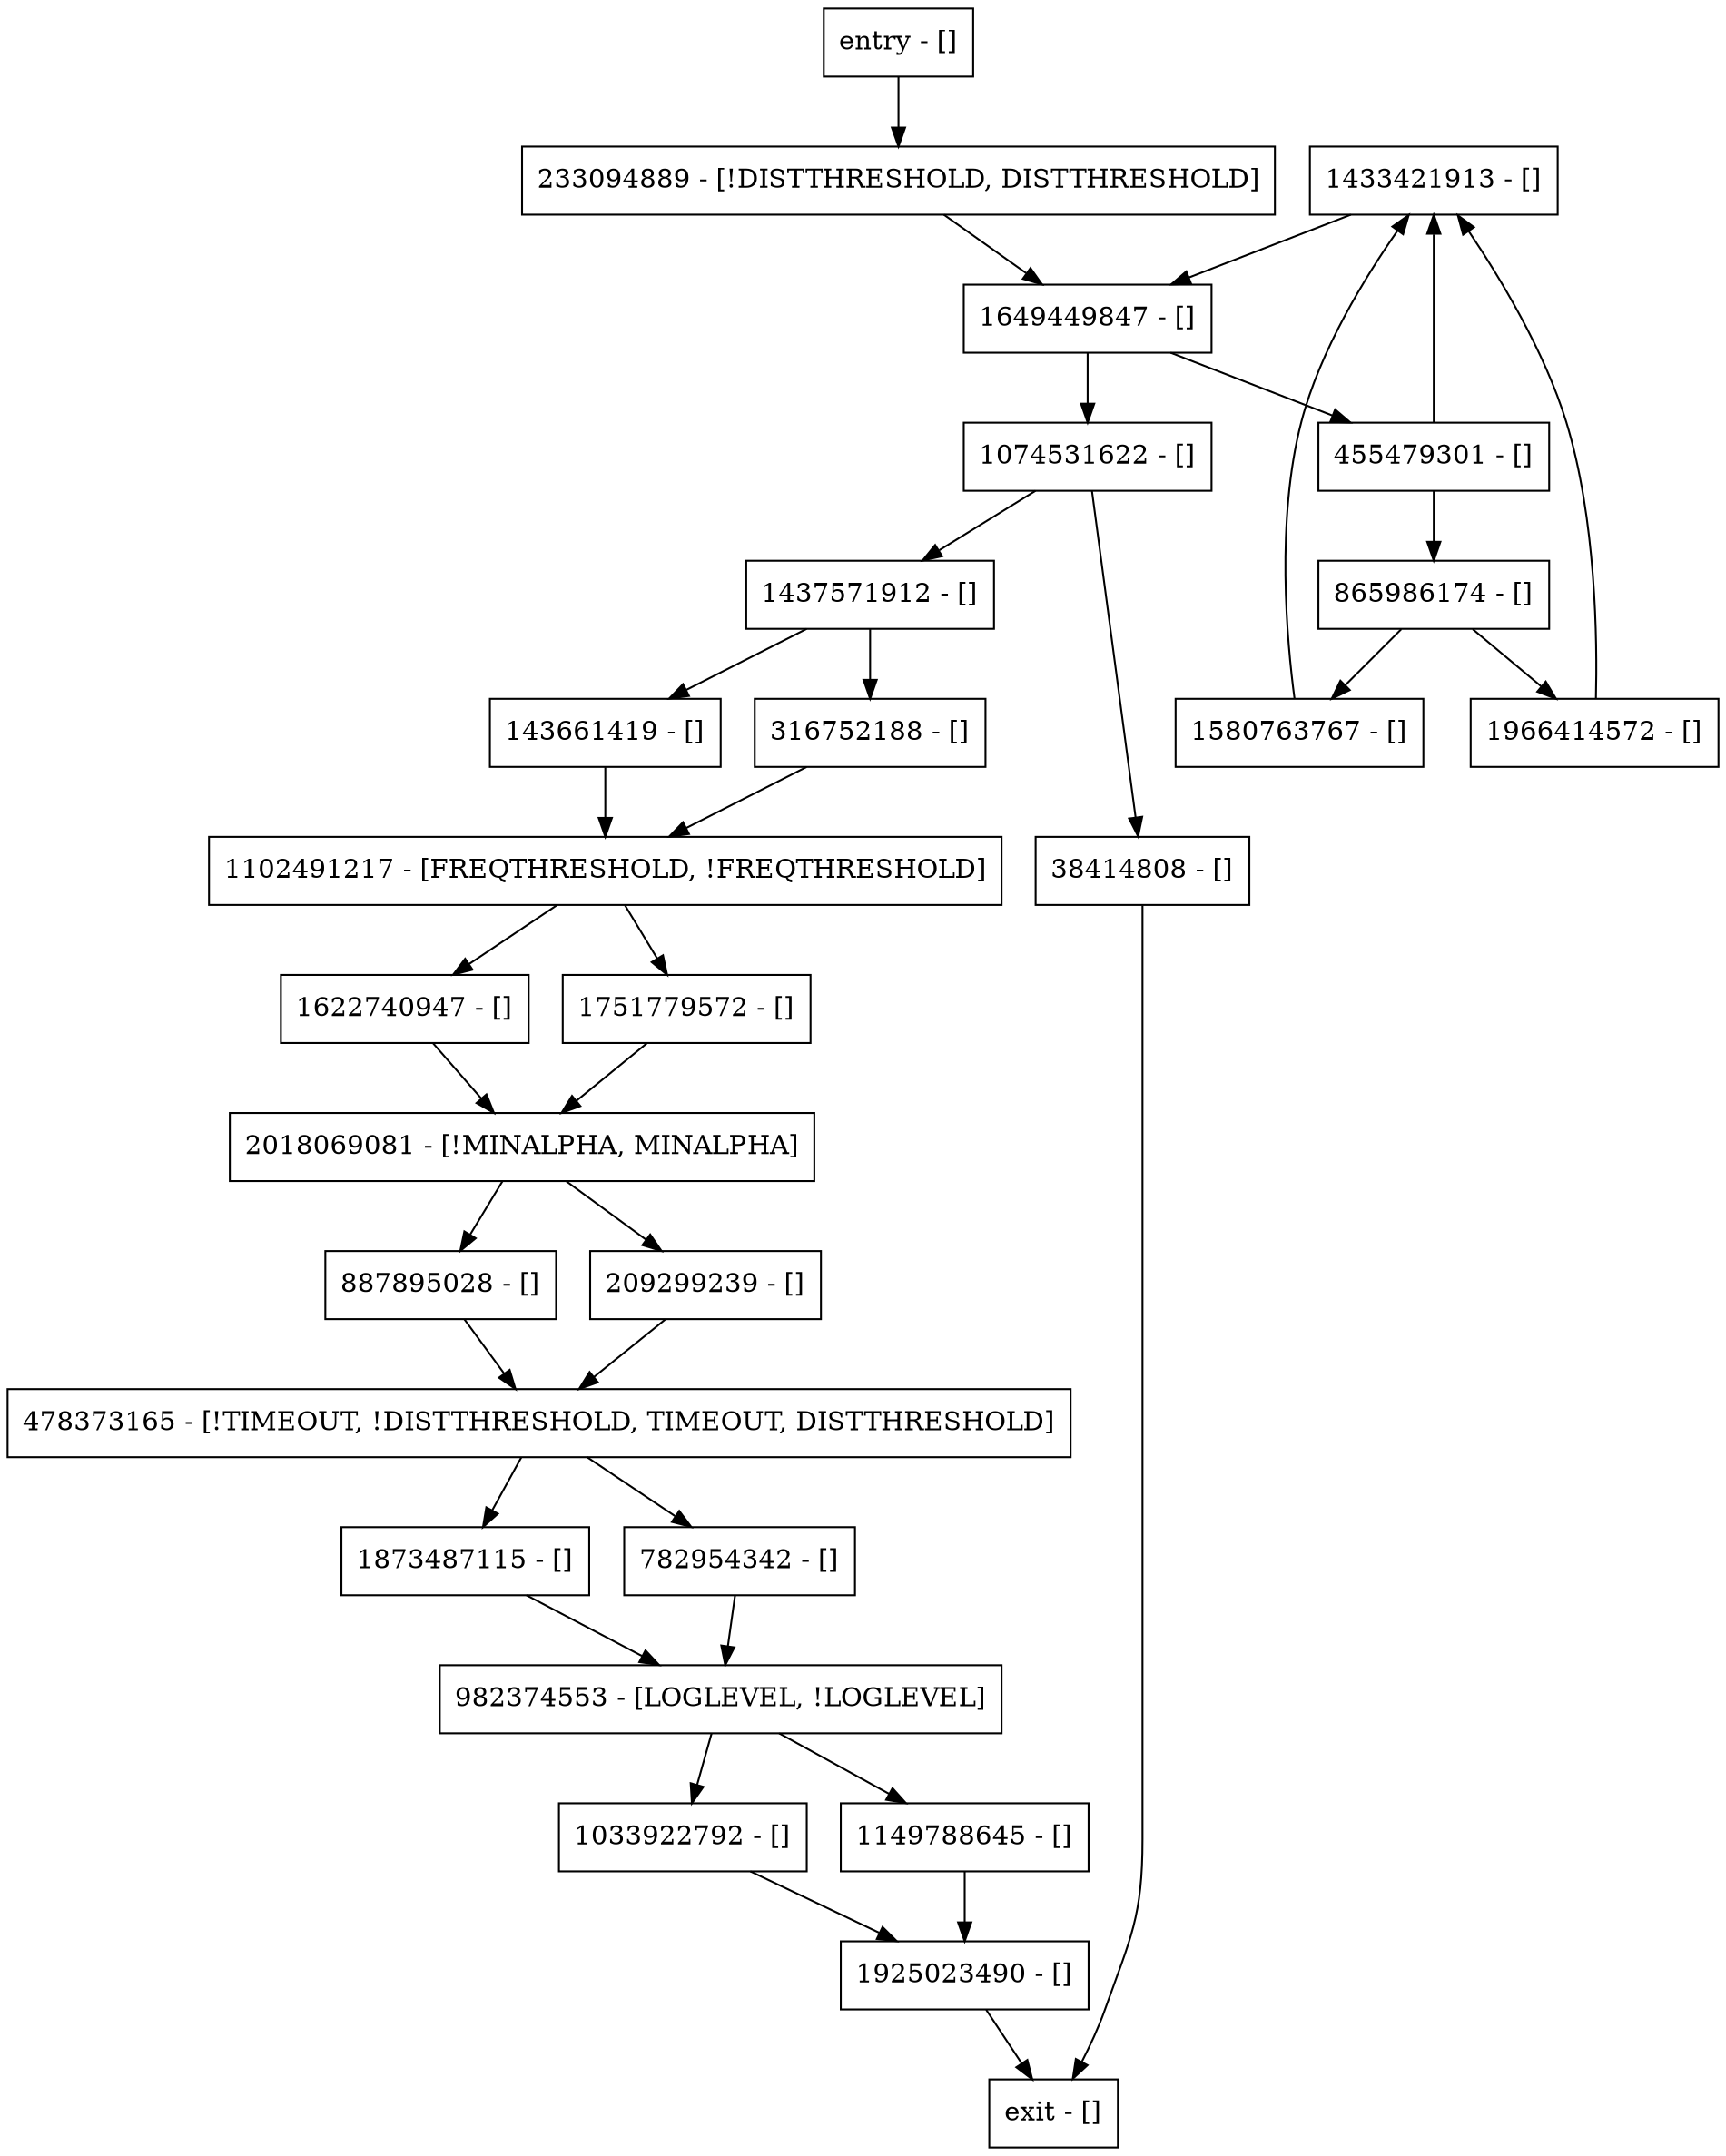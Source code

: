 digraph main {
node [shape=record];
1433421913 [label="1433421913 - []"];
1033922792 [label="1033922792 - []"];
38414808 [label="38414808 - []"];
143661419 [label="143661419 - []"];
1925023490 [label="1925023490 - []"];
233094889 [label="233094889 - [!DISTTHRESHOLD, DISTTHRESHOLD]"];
316752188 [label="316752188 - []"];
478373165 [label="478373165 - [!TIMEOUT, !DISTTHRESHOLD, TIMEOUT, DISTTHRESHOLD]"];
1102491217 [label="1102491217 - [FREQTHRESHOLD, !FREQTHRESHOLD]"];
1074531622 [label="1074531622 - []"];
1966414572 [label="1966414572 - []"];
1437571912 [label="1437571912 - []"];
2018069081 [label="2018069081 - [!MINALPHA, MINALPHA]"];
887895028 [label="887895028 - []"];
209299239 [label="209299239 - []"];
982374553 [label="982374553 - [LOGLEVEL, !LOGLEVEL]"];
1622740947 [label="1622740947 - []"];
entry [label="entry - []"];
exit [label="exit - []"];
1580763767 [label="1580763767 - []"];
1873487115 [label="1873487115 - []"];
1751779572 [label="1751779572 - []"];
1149788645 [label="1149788645 - []"];
865986174 [label="865986174 - []"];
1649449847 [label="1649449847 - []"];
455479301 [label="455479301 - []"];
782954342 [label="782954342 - []"];
entry;
exit;
1433421913 -> 1649449847;
1033922792 -> 1925023490;
38414808 -> exit;
143661419 -> 1102491217;
1925023490 -> exit;
233094889 -> 1649449847;
316752188 -> 1102491217;
478373165 -> 1873487115;
478373165 -> 782954342;
1102491217 -> 1622740947;
1102491217 -> 1751779572;
1074531622 -> 38414808;
1074531622 -> 1437571912;
1966414572 -> 1433421913;
1437571912 -> 143661419;
1437571912 -> 316752188;
2018069081 -> 887895028;
2018069081 -> 209299239;
887895028 -> 478373165;
209299239 -> 478373165;
982374553 -> 1149788645;
982374553 -> 1033922792;
1622740947 -> 2018069081;
entry -> 233094889;
1580763767 -> 1433421913;
1873487115 -> 982374553;
1751779572 -> 2018069081;
1149788645 -> 1925023490;
865986174 -> 1580763767;
865986174 -> 1966414572;
1649449847 -> 1074531622;
1649449847 -> 455479301;
455479301 -> 1433421913;
455479301 -> 865986174;
782954342 -> 982374553;
}
